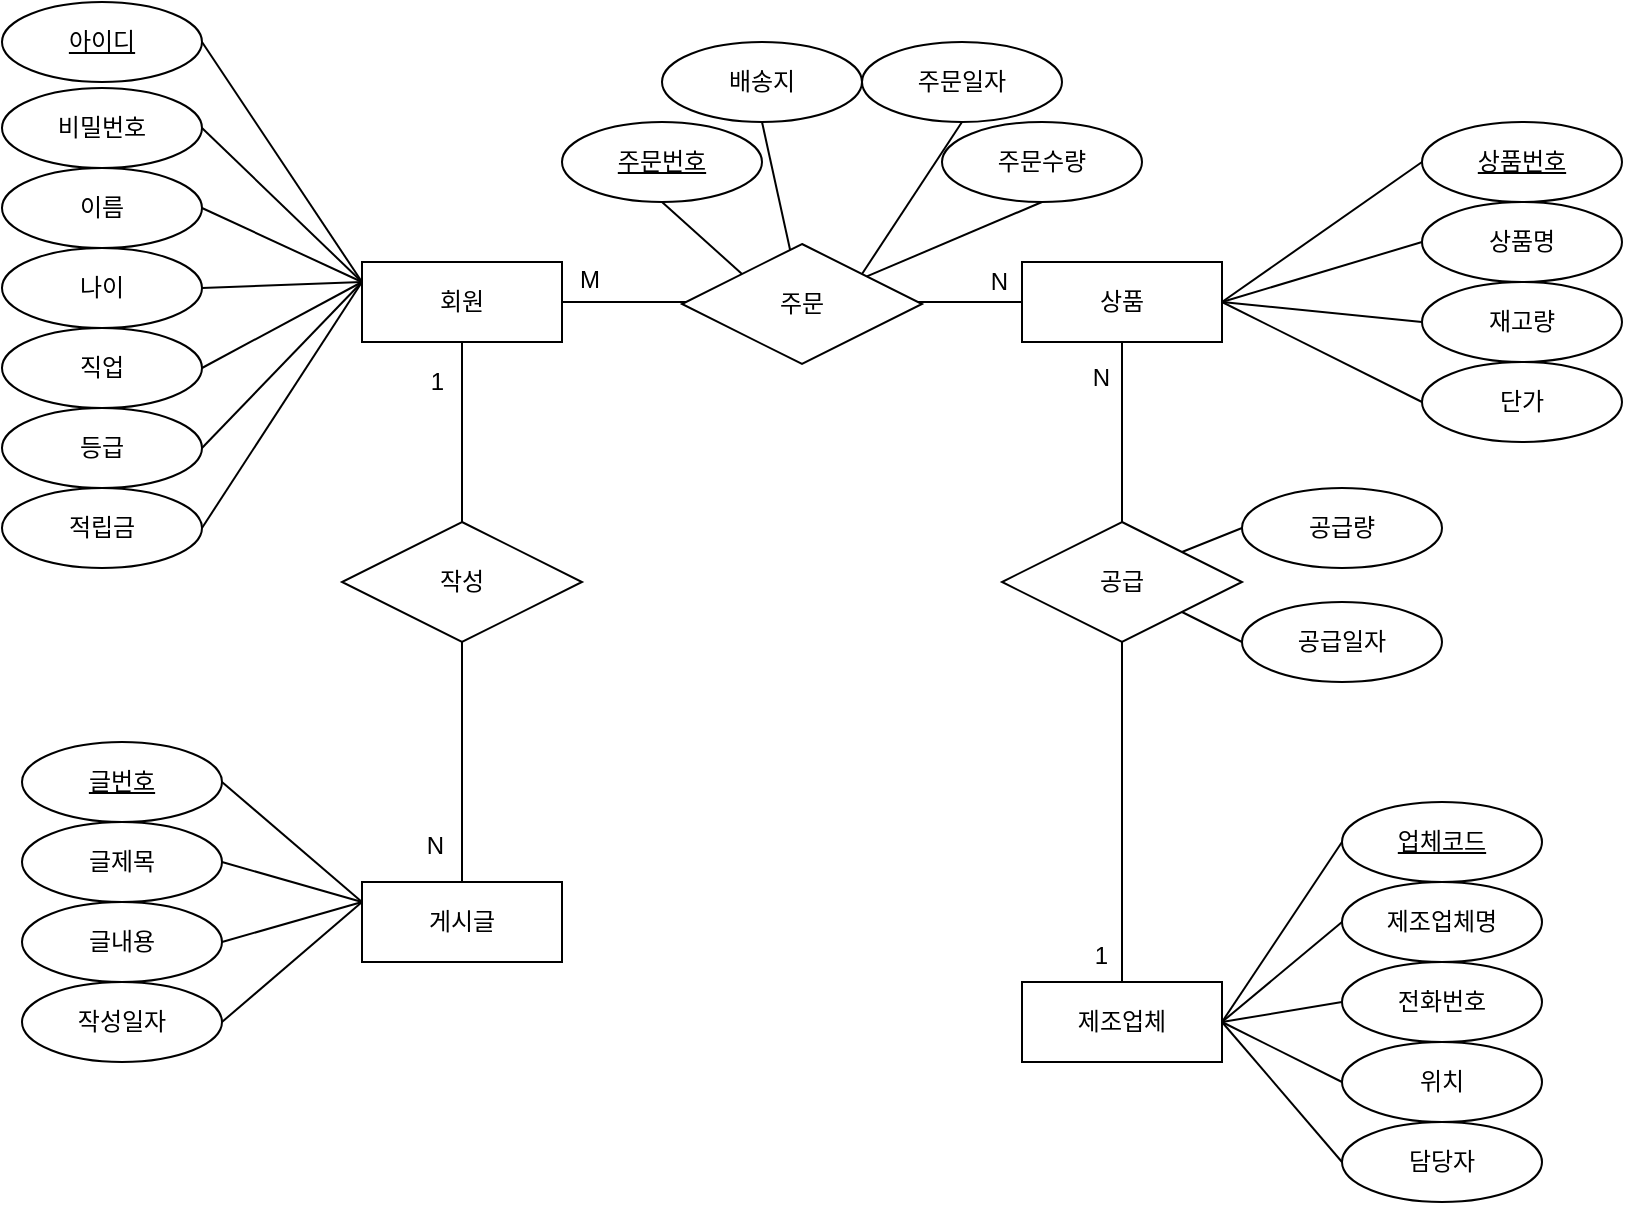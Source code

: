 <mxfile version="23.0.2" type="github">
  <diagram name="페이지-1" id="OjmHqis_r7VypUAGcc9v">
    <mxGraphModel dx="978" dy="462" grid="1" gridSize="10" guides="1" tooltips="1" connect="1" arrows="1" fold="1" page="1" pageScale="1" pageWidth="827" pageHeight="1169" math="0" shadow="0">
      <root>
        <mxCell id="0" />
        <mxCell id="1" parent="0" />
        <mxCell id="ckx0OtKkNu9nqWky6qFF-1" value="회원" style="whiteSpace=wrap;html=1;align=center;" vertex="1" parent="1">
          <mxGeometry x="180" y="150" width="100" height="40" as="geometry" />
        </mxCell>
        <mxCell id="ckx0OtKkNu9nqWky6qFF-2" value="상품" style="whiteSpace=wrap;html=1;align=center;" vertex="1" parent="1">
          <mxGeometry x="510" y="150" width="100" height="40" as="geometry" />
        </mxCell>
        <mxCell id="ckx0OtKkNu9nqWky6qFF-3" value="아이디" style="ellipse;whiteSpace=wrap;html=1;align=center;fontStyle=4;" vertex="1" parent="1">
          <mxGeometry y="20" width="100" height="40" as="geometry" />
        </mxCell>
        <mxCell id="ckx0OtKkNu9nqWky6qFF-4" value="비밀번호" style="ellipse;whiteSpace=wrap;html=1;align=center;" vertex="1" parent="1">
          <mxGeometry y="63" width="100" height="40" as="geometry" />
        </mxCell>
        <mxCell id="ckx0OtKkNu9nqWky6qFF-5" value="이름" style="ellipse;whiteSpace=wrap;html=1;align=center;" vertex="1" parent="1">
          <mxGeometry y="103" width="100" height="40" as="geometry" />
        </mxCell>
        <mxCell id="ckx0OtKkNu9nqWky6qFF-6" value="나이" style="ellipse;whiteSpace=wrap;html=1;align=center;" vertex="1" parent="1">
          <mxGeometry y="143" width="100" height="40" as="geometry" />
        </mxCell>
        <mxCell id="ckx0OtKkNu9nqWky6qFF-7" value="직업" style="ellipse;whiteSpace=wrap;html=1;align=center;" vertex="1" parent="1">
          <mxGeometry y="183" width="100" height="40" as="geometry" />
        </mxCell>
        <mxCell id="ckx0OtKkNu9nqWky6qFF-8" value="등급" style="ellipse;whiteSpace=wrap;html=1;align=center;" vertex="1" parent="1">
          <mxGeometry y="223" width="100" height="40" as="geometry" />
        </mxCell>
        <mxCell id="ckx0OtKkNu9nqWky6qFF-9" value="적립금" style="ellipse;whiteSpace=wrap;html=1;align=center;" vertex="1" parent="1">
          <mxGeometry y="263" width="100" height="40" as="geometry" />
        </mxCell>
        <mxCell id="ckx0OtKkNu9nqWky6qFF-10" value="상품번호" style="ellipse;whiteSpace=wrap;html=1;align=center;fontStyle=4;" vertex="1" parent="1">
          <mxGeometry x="710" y="80" width="100" height="40" as="geometry" />
        </mxCell>
        <mxCell id="ckx0OtKkNu9nqWky6qFF-11" value="상품명" style="ellipse;whiteSpace=wrap;html=1;align=center;" vertex="1" parent="1">
          <mxGeometry x="710" y="120" width="100" height="40" as="geometry" />
        </mxCell>
        <mxCell id="ckx0OtKkNu9nqWky6qFF-12" value="재고량" style="ellipse;whiteSpace=wrap;html=1;align=center;" vertex="1" parent="1">
          <mxGeometry x="710" y="160" width="100" height="40" as="geometry" />
        </mxCell>
        <mxCell id="ckx0OtKkNu9nqWky6qFF-13" value="단가" style="ellipse;whiteSpace=wrap;html=1;align=center;" vertex="1" parent="1">
          <mxGeometry x="710" y="200" width="100" height="40" as="geometry" />
        </mxCell>
        <mxCell id="ckx0OtKkNu9nqWky6qFF-14" value="" style="endArrow=none;html=1;rounded=0;entryX=0;entryY=0.5;entryDx=0;entryDy=0;exitX=1;exitY=0.5;exitDx=0;exitDy=0;" edge="1" parent="1" source="ckx0OtKkNu9nqWky6qFF-2" target="ckx0OtKkNu9nqWky6qFF-10">
          <mxGeometry relative="1" as="geometry">
            <mxPoint x="560" y="200" as="sourcePoint" />
            <mxPoint x="720" y="200" as="targetPoint" />
          </mxGeometry>
        </mxCell>
        <mxCell id="ckx0OtKkNu9nqWky6qFF-16" value="" style="endArrow=none;html=1;rounded=0;entryX=0;entryY=0.5;entryDx=0;entryDy=0;exitX=1;exitY=0.5;exitDx=0;exitDy=0;" edge="1" parent="1" source="ckx0OtKkNu9nqWky6qFF-2" target="ckx0OtKkNu9nqWky6qFF-11">
          <mxGeometry relative="1" as="geometry">
            <mxPoint x="620" y="180" as="sourcePoint" />
            <mxPoint x="720" y="110" as="targetPoint" />
          </mxGeometry>
        </mxCell>
        <mxCell id="ckx0OtKkNu9nqWky6qFF-17" value="" style="endArrow=none;html=1;rounded=0;entryX=0;entryY=0.5;entryDx=0;entryDy=0;exitX=1;exitY=0.5;exitDx=0;exitDy=0;" edge="1" parent="1" source="ckx0OtKkNu9nqWky6qFF-2" target="ckx0OtKkNu9nqWky6qFF-12">
          <mxGeometry relative="1" as="geometry">
            <mxPoint x="620" y="180" as="sourcePoint" />
            <mxPoint x="720" y="150" as="targetPoint" />
          </mxGeometry>
        </mxCell>
        <mxCell id="ckx0OtKkNu9nqWky6qFF-18" value="" style="endArrow=none;html=1;rounded=0;entryX=0;entryY=0.5;entryDx=0;entryDy=0;" edge="1" parent="1" target="ckx0OtKkNu9nqWky6qFF-13">
          <mxGeometry relative="1" as="geometry">
            <mxPoint x="610" y="170" as="sourcePoint" />
            <mxPoint x="720" y="190" as="targetPoint" />
          </mxGeometry>
        </mxCell>
        <mxCell id="ckx0OtKkNu9nqWky6qFF-19" value="" style="endArrow=none;html=1;rounded=0;exitX=1;exitY=0.5;exitDx=0;exitDy=0;entryX=0;entryY=0.25;entryDx=0;entryDy=0;" edge="1" parent="1" source="ckx0OtKkNu9nqWky6qFF-3" target="ckx0OtKkNu9nqWky6qFF-1">
          <mxGeometry relative="1" as="geometry">
            <mxPoint x="190" y="140" as="sourcePoint" />
            <mxPoint x="350" y="140" as="targetPoint" />
          </mxGeometry>
        </mxCell>
        <mxCell id="ckx0OtKkNu9nqWky6qFF-20" value="" style="endArrow=none;html=1;rounded=0;exitX=1;exitY=0.5;exitDx=0;exitDy=0;entryX=0;entryY=0.25;entryDx=0;entryDy=0;" edge="1" parent="1" source="ckx0OtKkNu9nqWky6qFF-4" target="ckx0OtKkNu9nqWky6qFF-1">
          <mxGeometry relative="1" as="geometry">
            <mxPoint x="110" y="50" as="sourcePoint" />
            <mxPoint x="190" y="170" as="targetPoint" />
          </mxGeometry>
        </mxCell>
        <mxCell id="ckx0OtKkNu9nqWky6qFF-21" value="" style="endArrow=none;html=1;rounded=0;exitX=1;exitY=0.5;exitDx=0;exitDy=0;entryX=0;entryY=0.25;entryDx=0;entryDy=0;" edge="1" parent="1" source="ckx0OtKkNu9nqWky6qFF-5" target="ckx0OtKkNu9nqWky6qFF-1">
          <mxGeometry relative="1" as="geometry">
            <mxPoint x="110" y="93" as="sourcePoint" />
            <mxPoint x="190" y="170" as="targetPoint" />
          </mxGeometry>
        </mxCell>
        <mxCell id="ckx0OtKkNu9nqWky6qFF-22" value="" style="endArrow=none;html=1;rounded=0;exitX=1;exitY=0.5;exitDx=0;exitDy=0;" edge="1" parent="1" source="ckx0OtKkNu9nqWky6qFF-6">
          <mxGeometry relative="1" as="geometry">
            <mxPoint x="110" y="133" as="sourcePoint" />
            <mxPoint x="180" y="160" as="targetPoint" />
          </mxGeometry>
        </mxCell>
        <mxCell id="ckx0OtKkNu9nqWky6qFF-23" value="" style="endArrow=none;html=1;rounded=0;exitX=1;exitY=0.5;exitDx=0;exitDy=0;" edge="1" parent="1" source="ckx0OtKkNu9nqWky6qFF-7">
          <mxGeometry relative="1" as="geometry">
            <mxPoint x="110" y="173" as="sourcePoint" />
            <mxPoint x="180" y="160" as="targetPoint" />
          </mxGeometry>
        </mxCell>
        <mxCell id="ckx0OtKkNu9nqWky6qFF-24" value="" style="endArrow=none;html=1;rounded=0;exitX=1;exitY=0.5;exitDx=0;exitDy=0;" edge="1" parent="1" source="ckx0OtKkNu9nqWky6qFF-8">
          <mxGeometry relative="1" as="geometry">
            <mxPoint x="110" y="213" as="sourcePoint" />
            <mxPoint x="180" y="160" as="targetPoint" />
          </mxGeometry>
        </mxCell>
        <mxCell id="ckx0OtKkNu9nqWky6qFF-25" value="" style="endArrow=none;html=1;rounded=0;exitX=1;exitY=0.5;exitDx=0;exitDy=0;entryX=0;entryY=0.25;entryDx=0;entryDy=0;" edge="1" parent="1" source="ckx0OtKkNu9nqWky6qFF-9" target="ckx0OtKkNu9nqWky6qFF-1">
          <mxGeometry relative="1" as="geometry">
            <mxPoint x="110" y="253" as="sourcePoint" />
            <mxPoint x="190" y="170" as="targetPoint" />
          </mxGeometry>
        </mxCell>
        <mxCell id="ckx0OtKkNu9nqWky6qFF-26" value="제조업체" style="whiteSpace=wrap;html=1;align=center;direction=west;" vertex="1" parent="1">
          <mxGeometry x="510" y="510" width="100" height="40" as="geometry" />
        </mxCell>
        <mxCell id="ckx0OtKkNu9nqWky6qFF-28" value="전화번호" style="ellipse;whiteSpace=wrap;html=1;align=center;direction=west;" vertex="1" parent="1">
          <mxGeometry x="670" y="500" width="100" height="40" as="geometry" />
        </mxCell>
        <mxCell id="ckx0OtKkNu9nqWky6qFF-29" value="위치" style="ellipse;whiteSpace=wrap;html=1;align=center;direction=west;" vertex="1" parent="1">
          <mxGeometry x="670" y="540" width="100" height="40" as="geometry" />
        </mxCell>
        <mxCell id="ckx0OtKkNu9nqWky6qFF-30" value="담당자" style="ellipse;whiteSpace=wrap;html=1;align=center;direction=west;" vertex="1" parent="1">
          <mxGeometry x="670" y="580" width="100" height="40" as="geometry" />
        </mxCell>
        <mxCell id="ckx0OtKkNu9nqWky6qFF-31" value="제조업체명" style="ellipse;whiteSpace=wrap;html=1;align=center;direction=west;" vertex="1" parent="1">
          <mxGeometry x="670" y="460" width="100" height="40" as="geometry" />
        </mxCell>
        <mxCell id="ckx0OtKkNu9nqWky6qFF-35" value="" style="endArrow=none;html=1;rounded=0;exitX=1;exitY=0.5;exitDx=0;exitDy=0;entryX=0;entryY=0.5;entryDx=0;entryDy=0;" edge="1" source="ckx0OtKkNu9nqWky6qFF-28" target="ckx0OtKkNu9nqWky6qFF-26" parent="1">
          <mxGeometry relative="1" as="geometry">
            <mxPoint x="460" y="440" as="sourcePoint" />
            <mxPoint x="630" y="560" as="targetPoint" />
          </mxGeometry>
        </mxCell>
        <mxCell id="ckx0OtKkNu9nqWky6qFF-36" value="" style="endArrow=none;html=1;rounded=0;exitX=1;exitY=0.5;exitDx=0;exitDy=0;entryX=0;entryY=0.5;entryDx=0;entryDy=0;" edge="1" source="ckx0OtKkNu9nqWky6qFF-29" target="ckx0OtKkNu9nqWky6qFF-26" parent="1">
          <mxGeometry relative="1" as="geometry">
            <mxPoint x="460" y="483" as="sourcePoint" />
            <mxPoint x="630" y="560" as="targetPoint" />
          </mxGeometry>
        </mxCell>
        <mxCell id="ckx0OtKkNu9nqWky6qFF-37" value="" style="endArrow=none;html=1;rounded=0;exitX=1;exitY=0.5;exitDx=0;exitDy=0;entryX=0;entryY=0.5;entryDx=0;entryDy=0;" edge="1" source="ckx0OtKkNu9nqWky6qFF-30" parent="1" target="ckx0OtKkNu9nqWky6qFF-26">
          <mxGeometry relative="1" as="geometry">
            <mxPoint x="460" y="523" as="sourcePoint" />
            <mxPoint x="630" y="560" as="targetPoint" />
          </mxGeometry>
        </mxCell>
        <mxCell id="ckx0OtKkNu9nqWky6qFF-38" value="" style="endArrow=none;html=1;rounded=0;exitX=1;exitY=0.5;exitDx=0;exitDy=0;entryX=0;entryY=0.5;entryDx=0;entryDy=0;" edge="1" source="ckx0OtKkNu9nqWky6qFF-31" parent="1" target="ckx0OtKkNu9nqWky6qFF-26">
          <mxGeometry relative="1" as="geometry">
            <mxPoint x="460" y="563" as="sourcePoint" />
            <mxPoint x="530" y="550" as="targetPoint" />
          </mxGeometry>
        </mxCell>
        <mxCell id="ckx0OtKkNu9nqWky6qFF-42" value="게시글" style="whiteSpace=wrap;html=1;align=center;" vertex="1" parent="1">
          <mxGeometry x="180" y="460" width="100" height="40" as="geometry" />
        </mxCell>
        <mxCell id="ckx0OtKkNu9nqWky6qFF-43" value="글번호" style="ellipse;whiteSpace=wrap;html=1;align=center;fontStyle=4;" vertex="1" parent="1">
          <mxGeometry x="10" y="390" width="100" height="40" as="geometry" />
        </mxCell>
        <mxCell id="ckx0OtKkNu9nqWky6qFF-44" value="글제목" style="ellipse;whiteSpace=wrap;html=1;align=center;" vertex="1" parent="1">
          <mxGeometry x="10" y="430" width="100" height="40" as="geometry" />
        </mxCell>
        <mxCell id="ckx0OtKkNu9nqWky6qFF-45" value="글내용" style="ellipse;whiteSpace=wrap;html=1;align=center;" vertex="1" parent="1">
          <mxGeometry x="10" y="470" width="100" height="40" as="geometry" />
        </mxCell>
        <mxCell id="ckx0OtKkNu9nqWky6qFF-46" value="작성일자" style="ellipse;whiteSpace=wrap;html=1;align=center;" vertex="1" parent="1">
          <mxGeometry x="10" y="510" width="100" height="40" as="geometry" />
        </mxCell>
        <mxCell id="ckx0OtKkNu9nqWky6qFF-50" value="" style="endArrow=none;html=1;rounded=0;exitX=1;exitY=0.5;exitDx=0;exitDy=0;entryX=0;entryY=0.25;entryDx=0;entryDy=0;" edge="1" source="ckx0OtKkNu9nqWky6qFF-43" target="ckx0OtKkNu9nqWky6qFF-42" parent="1">
          <mxGeometry relative="1" as="geometry">
            <mxPoint x="190" y="450" as="sourcePoint" />
            <mxPoint x="350" y="450" as="targetPoint" />
          </mxGeometry>
        </mxCell>
        <mxCell id="ckx0OtKkNu9nqWky6qFF-51" value="" style="endArrow=none;html=1;rounded=0;exitX=1;exitY=0.5;exitDx=0;exitDy=0;entryX=0;entryY=0.25;entryDx=0;entryDy=0;" edge="1" source="ckx0OtKkNu9nqWky6qFF-44" target="ckx0OtKkNu9nqWky6qFF-42" parent="1">
          <mxGeometry relative="1" as="geometry">
            <mxPoint x="110" y="360" as="sourcePoint" />
            <mxPoint x="190" y="480" as="targetPoint" />
          </mxGeometry>
        </mxCell>
        <mxCell id="ckx0OtKkNu9nqWky6qFF-52" value="" style="endArrow=none;html=1;rounded=0;exitX=1;exitY=0.5;exitDx=0;exitDy=0;entryX=0;entryY=0.25;entryDx=0;entryDy=0;" edge="1" source="ckx0OtKkNu9nqWky6qFF-45" target="ckx0OtKkNu9nqWky6qFF-42" parent="1">
          <mxGeometry relative="1" as="geometry">
            <mxPoint x="110" y="403" as="sourcePoint" />
            <mxPoint x="190" y="480" as="targetPoint" />
          </mxGeometry>
        </mxCell>
        <mxCell id="ckx0OtKkNu9nqWky6qFF-53" value="" style="endArrow=none;html=1;rounded=0;exitX=1;exitY=0.5;exitDx=0;exitDy=0;" edge="1" source="ckx0OtKkNu9nqWky6qFF-46" parent="1">
          <mxGeometry relative="1" as="geometry">
            <mxPoint x="110" y="443" as="sourcePoint" />
            <mxPoint x="180" y="470" as="targetPoint" />
          </mxGeometry>
        </mxCell>
        <mxCell id="ckx0OtKkNu9nqWky6qFF-57" value="업체코드" style="ellipse;whiteSpace=wrap;html=1;align=center;fontStyle=4;" vertex="1" parent="1">
          <mxGeometry x="670" y="420" width="100" height="40" as="geometry" />
        </mxCell>
        <mxCell id="ckx0OtKkNu9nqWky6qFF-58" value="" style="endArrow=none;html=1;rounded=0;exitX=0;exitY=0.5;exitDx=0;exitDy=0;entryX=0;entryY=0.5;entryDx=0;entryDy=0;" edge="1" parent="1" source="ckx0OtKkNu9nqWky6qFF-57" target="ckx0OtKkNu9nqWky6qFF-26">
          <mxGeometry relative="1" as="geometry">
            <mxPoint x="350" y="400" as="sourcePoint" />
            <mxPoint x="610" y="530" as="targetPoint" />
          </mxGeometry>
        </mxCell>
        <mxCell id="ckx0OtKkNu9nqWky6qFF-60" value="" style="endArrow=none;html=1;rounded=0;exitX=1;exitY=0.5;exitDx=0;exitDy=0;entryX=0;entryY=0.5;entryDx=0;entryDy=0;" edge="1" parent="1" source="ckx0OtKkNu9nqWky6qFF-1" target="ckx0OtKkNu9nqWky6qFF-2">
          <mxGeometry relative="1" as="geometry">
            <mxPoint x="290" y="260" as="sourcePoint" />
            <mxPoint x="450" y="260" as="targetPoint" />
          </mxGeometry>
        </mxCell>
        <mxCell id="ckx0OtKkNu9nqWky6qFF-61" value="M" style="resizable=0;html=1;whiteSpace=wrap;align=left;verticalAlign=bottom;" connectable="0" vertex="1" parent="ckx0OtKkNu9nqWky6qFF-60">
          <mxGeometry x="-1" relative="1" as="geometry">
            <mxPoint x="7" y="-3" as="offset" />
          </mxGeometry>
        </mxCell>
        <mxCell id="ckx0OtKkNu9nqWky6qFF-62" value="N" style="resizable=0;html=1;whiteSpace=wrap;align=right;verticalAlign=bottom;" connectable="0" vertex="1" parent="ckx0OtKkNu9nqWky6qFF-60">
          <mxGeometry x="1" relative="1" as="geometry">
            <mxPoint x="-6" y="-2" as="offset" />
          </mxGeometry>
        </mxCell>
        <mxCell id="ckx0OtKkNu9nqWky6qFF-59" value="주문" style="shape=rhombus;perimeter=rhombusPerimeter;whiteSpace=wrap;html=1;align=center;" vertex="1" parent="1">
          <mxGeometry x="340" y="141" width="120" height="60" as="geometry" />
        </mxCell>
        <mxCell id="ckx0OtKkNu9nqWky6qFF-63" value="공급" style="shape=rhombus;perimeter=rhombusPerimeter;whiteSpace=wrap;html=1;align=center;" vertex="1" parent="1">
          <mxGeometry x="500" y="280" width="120" height="60" as="geometry" />
        </mxCell>
        <mxCell id="ckx0OtKkNu9nqWky6qFF-64" value="" style="endArrow=none;html=1;rounded=0;entryX=0.5;entryY=1;entryDx=0;entryDy=0;exitX=0.5;exitY=1;exitDx=0;exitDy=0;" edge="1" parent="1" source="ckx0OtKkNu9nqWky6qFF-63" target="ckx0OtKkNu9nqWky6qFF-26">
          <mxGeometry relative="1" as="geometry">
            <mxPoint x="500" y="340" as="sourcePoint" />
            <mxPoint x="660" y="340" as="targetPoint" />
          </mxGeometry>
        </mxCell>
        <mxCell id="ckx0OtKkNu9nqWky6qFF-65" value="1" style="resizable=0;html=1;whiteSpace=wrap;align=right;verticalAlign=bottom;" connectable="0" vertex="1" parent="ckx0OtKkNu9nqWky6qFF-64">
          <mxGeometry x="1" relative="1" as="geometry">
            <mxPoint x="-6" y="-5" as="offset" />
          </mxGeometry>
        </mxCell>
        <mxCell id="ckx0OtKkNu9nqWky6qFF-66" value="" style="endArrow=none;html=1;rounded=0;exitX=0.5;exitY=1;exitDx=0;exitDy=0;entryX=0.5;entryY=0;entryDx=0;entryDy=0;" edge="1" parent="1" source="ckx0OtKkNu9nqWky6qFF-2" target="ckx0OtKkNu9nqWky6qFF-63">
          <mxGeometry relative="1" as="geometry">
            <mxPoint x="500" y="340" as="sourcePoint" />
            <mxPoint x="660" y="340" as="targetPoint" />
          </mxGeometry>
        </mxCell>
        <mxCell id="ckx0OtKkNu9nqWky6qFF-67" value="N" style="resizable=0;html=1;whiteSpace=wrap;align=right;verticalAlign=bottom;" connectable="0" vertex="1" parent="ckx0OtKkNu9nqWky6qFF-66">
          <mxGeometry x="1" relative="1" as="geometry">
            <mxPoint x="-5" y="-64" as="offset" />
          </mxGeometry>
        </mxCell>
        <mxCell id="ckx0OtKkNu9nqWky6qFF-68" value="공급량" style="ellipse;whiteSpace=wrap;html=1;align=center;" vertex="1" parent="1">
          <mxGeometry x="620" y="263" width="100" height="40" as="geometry" />
        </mxCell>
        <mxCell id="ckx0OtKkNu9nqWky6qFF-69" value="공급일자" style="ellipse;whiteSpace=wrap;html=1;align=center;" vertex="1" parent="1">
          <mxGeometry x="620" y="320" width="100" height="40" as="geometry" />
        </mxCell>
        <mxCell id="ckx0OtKkNu9nqWky6qFF-70" value="" style="endArrow=none;html=1;rounded=0;entryX=0;entryY=0.5;entryDx=0;entryDy=0;exitX=1;exitY=0;exitDx=0;exitDy=0;" edge="1" parent="1" source="ckx0OtKkNu9nqWky6qFF-63" target="ckx0OtKkNu9nqWky6qFF-68">
          <mxGeometry relative="1" as="geometry">
            <mxPoint x="500" y="340" as="sourcePoint" />
            <mxPoint x="660" y="340" as="targetPoint" />
          </mxGeometry>
        </mxCell>
        <mxCell id="ckx0OtKkNu9nqWky6qFF-71" value="" style="endArrow=none;html=1;rounded=0;entryX=0;entryY=0.5;entryDx=0;entryDy=0;exitX=1;exitY=1;exitDx=0;exitDy=0;" edge="1" parent="1" source="ckx0OtKkNu9nqWky6qFF-63" target="ckx0OtKkNu9nqWky6qFF-69">
          <mxGeometry relative="1" as="geometry">
            <mxPoint x="500" y="340" as="sourcePoint" />
            <mxPoint x="660" y="340" as="targetPoint" />
          </mxGeometry>
        </mxCell>
        <mxCell id="ckx0OtKkNu9nqWky6qFF-73" value="주문번호" style="ellipse;whiteSpace=wrap;html=1;align=center;fontStyle=4;" vertex="1" parent="1">
          <mxGeometry x="280" y="80" width="100" height="40" as="geometry" />
        </mxCell>
        <mxCell id="ckx0OtKkNu9nqWky6qFF-74" value="배송지" style="ellipse;whiteSpace=wrap;html=1;align=center;" vertex="1" parent="1">
          <mxGeometry x="330" y="40" width="100" height="40" as="geometry" />
        </mxCell>
        <mxCell id="ckx0OtKkNu9nqWky6qFF-75" value="주문일자" style="ellipse;whiteSpace=wrap;html=1;align=center;" vertex="1" parent="1">
          <mxGeometry x="430" y="40" width="100" height="40" as="geometry" />
        </mxCell>
        <mxCell id="ckx0OtKkNu9nqWky6qFF-76" value="주문수량" style="ellipse;whiteSpace=wrap;html=1;align=center;" vertex="1" parent="1">
          <mxGeometry x="470" y="80" width="100" height="40" as="geometry" />
        </mxCell>
        <mxCell id="ckx0OtKkNu9nqWky6qFF-77" value="" style="endArrow=none;html=1;rounded=0;entryX=0.5;entryY=1;entryDx=0;entryDy=0;" edge="1" parent="1" source="ckx0OtKkNu9nqWky6qFF-59" target="ckx0OtKkNu9nqWky6qFF-76">
          <mxGeometry relative="1" as="geometry">
            <mxPoint x="510" y="200" as="sourcePoint" />
            <mxPoint x="670" y="200" as="targetPoint" />
          </mxGeometry>
        </mxCell>
        <mxCell id="ckx0OtKkNu9nqWky6qFF-79" value="" style="endArrow=none;html=1;rounded=0;entryX=0.5;entryY=1;entryDx=0;entryDy=0;" edge="1" parent="1" source="ckx0OtKkNu9nqWky6qFF-59" target="ckx0OtKkNu9nqWky6qFF-74">
          <mxGeometry relative="1" as="geometry">
            <mxPoint x="510" y="200" as="sourcePoint" />
            <mxPoint x="670" y="200" as="targetPoint" />
          </mxGeometry>
        </mxCell>
        <mxCell id="ckx0OtKkNu9nqWky6qFF-80" value="" style="endArrow=none;html=1;rounded=0;exitX=1;exitY=0;exitDx=0;exitDy=0;entryX=0.5;entryY=1;entryDx=0;entryDy=0;" edge="1" parent="1" source="ckx0OtKkNu9nqWky6qFF-59" target="ckx0OtKkNu9nqWky6qFF-75">
          <mxGeometry relative="1" as="geometry">
            <mxPoint x="510" y="200" as="sourcePoint" />
            <mxPoint x="670" y="200" as="targetPoint" />
          </mxGeometry>
        </mxCell>
        <mxCell id="ckx0OtKkNu9nqWky6qFF-81" value="" style="endArrow=none;html=1;rounded=0;exitX=0.5;exitY=1;exitDx=0;exitDy=0;entryX=0;entryY=0;entryDx=0;entryDy=0;" edge="1" parent="1" source="ckx0OtKkNu9nqWky6qFF-73" target="ckx0OtKkNu9nqWky6qFF-59">
          <mxGeometry relative="1" as="geometry">
            <mxPoint x="510" y="200" as="sourcePoint" />
            <mxPoint x="670" y="200" as="targetPoint" />
          </mxGeometry>
        </mxCell>
        <mxCell id="ckx0OtKkNu9nqWky6qFF-82" value="작성" style="shape=rhombus;perimeter=rhombusPerimeter;whiteSpace=wrap;html=1;align=center;" vertex="1" parent="1">
          <mxGeometry x="170" y="280" width="120" height="60" as="geometry" />
        </mxCell>
        <mxCell id="ckx0OtKkNu9nqWky6qFF-83" value="" style="endArrow=none;html=1;rounded=0;exitX=0.5;exitY=1;exitDx=0;exitDy=0;entryX=0.5;entryY=0;entryDx=0;entryDy=0;" edge="1" parent="1" source="ckx0OtKkNu9nqWky6qFF-1" target="ckx0OtKkNu9nqWky6qFF-82">
          <mxGeometry relative="1" as="geometry">
            <mxPoint x="280" y="340" as="sourcePoint" />
            <mxPoint x="440" y="340" as="targetPoint" />
          </mxGeometry>
        </mxCell>
        <mxCell id="ckx0OtKkNu9nqWky6qFF-84" value="1" style="resizable=0;html=1;whiteSpace=wrap;align=right;verticalAlign=bottom;" connectable="0" vertex="1" parent="ckx0OtKkNu9nqWky6qFF-83">
          <mxGeometry x="1" relative="1" as="geometry">
            <mxPoint x="-8" y="-62" as="offset" />
          </mxGeometry>
        </mxCell>
        <mxCell id="ckx0OtKkNu9nqWky6qFF-85" value="" style="endArrow=none;html=1;rounded=0;entryX=0.5;entryY=0;entryDx=0;entryDy=0;exitX=0.5;exitY=1;exitDx=0;exitDy=0;" edge="1" parent="1" source="ckx0OtKkNu9nqWky6qFF-82" target="ckx0OtKkNu9nqWky6qFF-42">
          <mxGeometry relative="1" as="geometry">
            <mxPoint x="280" y="340" as="sourcePoint" />
            <mxPoint x="440" y="340" as="targetPoint" />
          </mxGeometry>
        </mxCell>
        <mxCell id="ckx0OtKkNu9nqWky6qFF-86" value="N" style="resizable=0;html=1;whiteSpace=wrap;align=right;verticalAlign=bottom;" connectable="0" vertex="1" parent="ckx0OtKkNu9nqWky6qFF-85">
          <mxGeometry x="1" relative="1" as="geometry">
            <mxPoint x="-8" y="-10" as="offset" />
          </mxGeometry>
        </mxCell>
      </root>
    </mxGraphModel>
  </diagram>
</mxfile>

